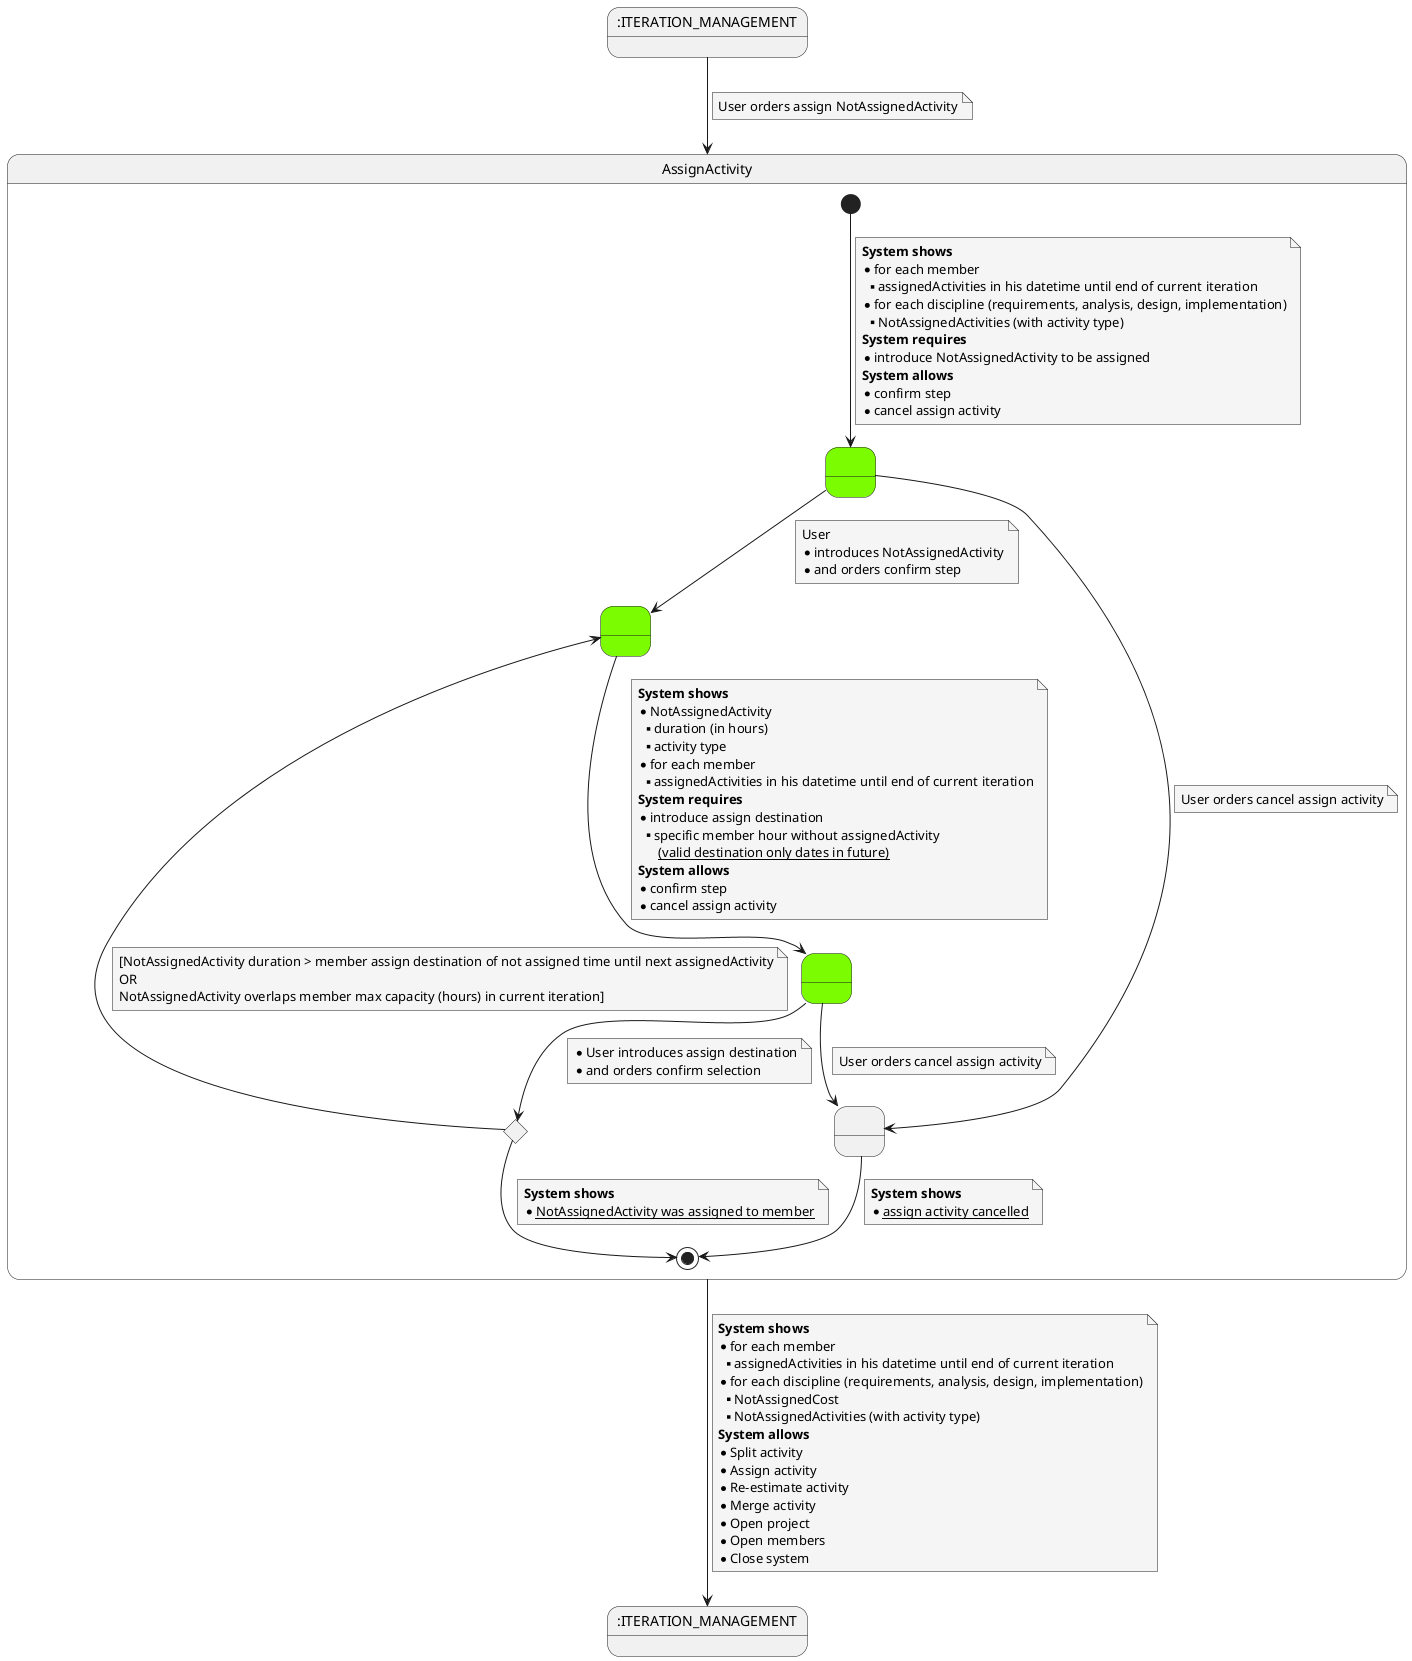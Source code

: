@startuml
    skinparam {
        NoteBackgroundColor #whiteSmoke
    }

    state ITERATION_MANAGEMENT_START as ":ITERATION_MANAGEMENT"
    state ITERATION_MANAGEMENT_END as ":ITERATION_MANAGEMENT"


    ITERATION_MANAGEMENT_START --> AssignActivity

    note on link
        User orders assign NotAssignedActivity
    end note

    state AssignActivity {
        state 5 as " " #LawnGreen
        state 13 as " " #LawnGreen
        state 14 as " " #LawnGreen
        state 20 as " "
        state 15 <<choice>>


    [*] --> 13
    note on link
    <b>System shows</b>
    * for each member
    **assignedActivities in his datetime until end of current iteration
    * for each discipline (requirements, analysis, design, implementation)
    ** NotAssignedActivities (with activity type)
    <b>System requires</b>
    * introduce NotAssignedActivity to be assigned
    <b>System allows</b>
    * confirm step
    * cancel assign activity
    end note

    13 --> 5
    note on link
        User
        * introduces NotAssignedActivity
        * and orders confirm step
    end note

    13 --> 20
    note on link
        User orders cancel assign activity
    end note

    5 --> 14
    note on link
    <b>System shows</b>
    * NotAssignedActivity
    ** duration (in hours)
    ** activity type
    * for each member
    **assignedActivities in his datetime until end of current iteration
    <b>System requires</b>
    * introduce assign destination
    ** specific member hour without assignedActivity
          __(valid destination only dates in future)__
    <b>System allows</b>
    * confirm step
    * cancel assign activity
    end note

    14 -down-> 15
    note on link
        * User introduces assign destination
        * and orders confirm selection
    end note

    14 --> 20
    note on link
    User orders cancel assign activity
    end note

    20 --> [*]
    note on link
         <b>System shows</b>
         * __assign activity cancelled__
    end note

    15 --> 5
    note on link
        [NotAssignedActivity duration > member assign destination of not assigned time until next assignedActivity
        OR
        NotAssignedActivity overlaps member max capacity (hours) in current iteration]
    end note

    15 --> [*]
    note on link
     <b>System shows</b>
     * __NotAssignedActivity was assigned to member__
     end note

}
     AssignActivity --> ITERATION_MANAGEMENT_END
     note on link
          <b>System shows</b>
          * for each member
          **assignedActivities in his datetime until end of current iteration
          * for each discipline (requirements, analysis, design, implementation)
          ** NotAssignedCost
          ** NotAssignedActivities (with activity type)
          <b>System allows</b>
          * Split activity
          * Assign activity
          * Re-estimate activity
          * Merge activity
          * Open project
          * Open members
          * Close system
     end note

@enduml
